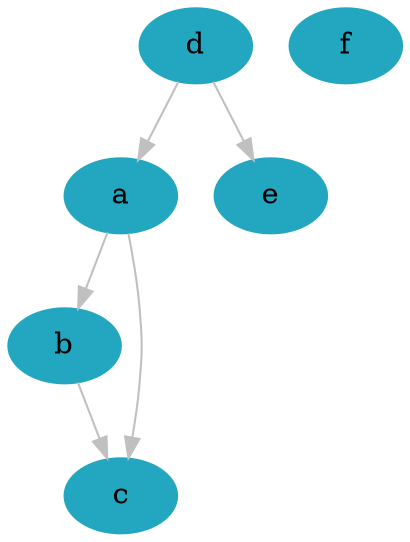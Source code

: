 digraph G {
  node [color="grey"]
  edge [color="grey"]
  a -> b -> c;
  a -> c;
  d -> a;
  d -> e;
  a [style=filled,color="#23A7C0"];
  b [style=filled,color="#23A7C0"];
  c [style=filled,color="#23A7C0"];
  d [style=filled,color="#23A7C0"];
  e [style=filled,color="#23A7C0"];
  f [style=filled,color="#23A7C0"];
}
